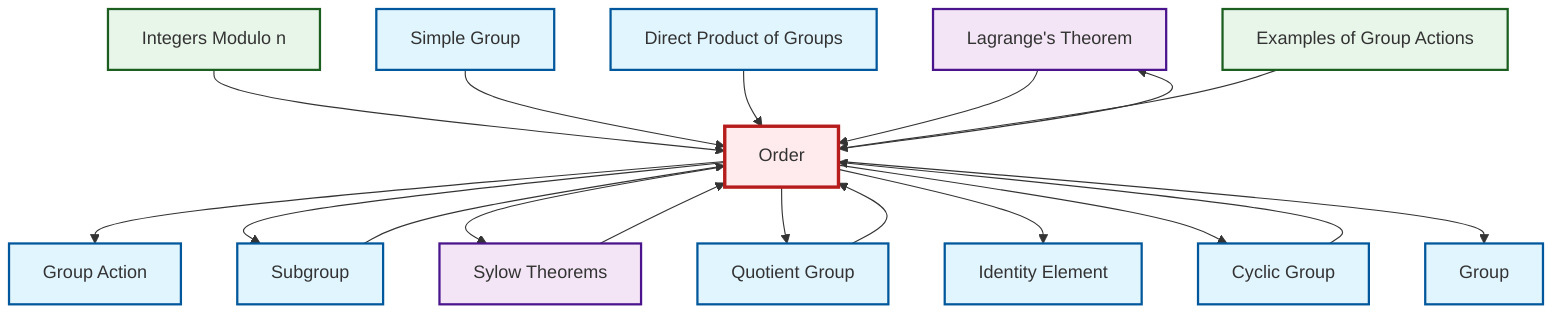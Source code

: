 graph TD
    classDef definition fill:#e1f5fe,stroke:#01579b,stroke-width:2px
    classDef theorem fill:#f3e5f5,stroke:#4a148c,stroke-width:2px
    classDef axiom fill:#fff3e0,stroke:#e65100,stroke-width:2px
    classDef example fill:#e8f5e9,stroke:#1b5e20,stroke-width:2px
    classDef current fill:#ffebee,stroke:#b71c1c,stroke-width:3px
    thm-lagrange["Lagrange's Theorem"]:::theorem
    ex-quotient-integers-mod-n["Integers Modulo n"]:::example
    def-group["Group"]:::definition
    def-subgroup["Subgroup"]:::definition
    ex-group-action-examples["Examples of Group Actions"]:::example
    def-quotient-group["Quotient Group"]:::definition
    def-cyclic-group["Cyclic Group"]:::definition
    def-direct-product["Direct Product of Groups"]:::definition
    def-simple-group["Simple Group"]:::definition
    def-identity-element["Identity Element"]:::definition
    def-group-action["Group Action"]:::definition
    thm-sylow["Sylow Theorems"]:::theorem
    def-order["Order"]:::definition
    thm-sylow --> def-order
    def-order --> def-group-action
    ex-quotient-integers-mod-n --> def-order
    def-order --> def-subgroup
    def-order --> thm-sylow
    def-order --> def-quotient-group
    def-simple-group --> def-order
    def-order --> def-identity-element
    def-direct-product --> def-order
    thm-lagrange --> def-order
    def-cyclic-group --> def-order
    def-subgroup --> def-order
    ex-group-action-examples --> def-order
    def-quotient-group --> def-order
    def-order --> thm-lagrange
    def-order --> def-cyclic-group
    def-order --> def-group
    class def-order current